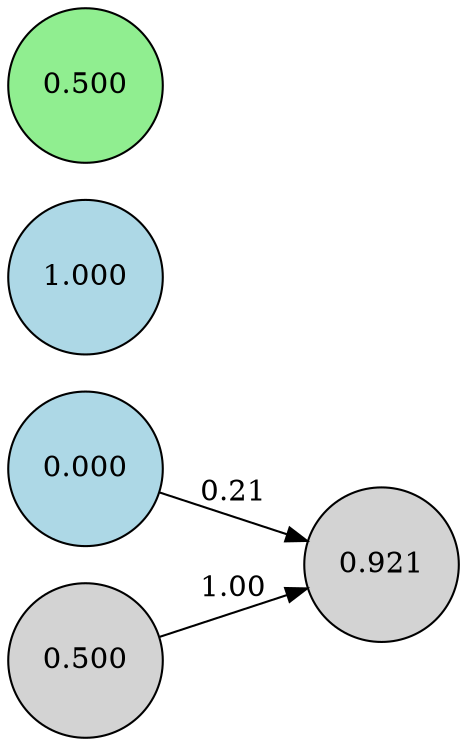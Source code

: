 digraph neat {
  rankdir=LR;
  node [shape=circle];
  node0 [label="0.000", style=filled, fillcolor=lightblue];
  node1 [label="1.000", style=filled, fillcolor=lightblue];
  node110 [label="0.500", style=filled, fillcolor=lightgreen];
  node156 [label="0.500", style=filled, fillcolor=lightgray];
  node202 [label="0.921", style=filled, fillcolor=lightgray];
  node0 -> node202 [label="0.21"];
  node156 -> node202 [label="1.00"];
}
